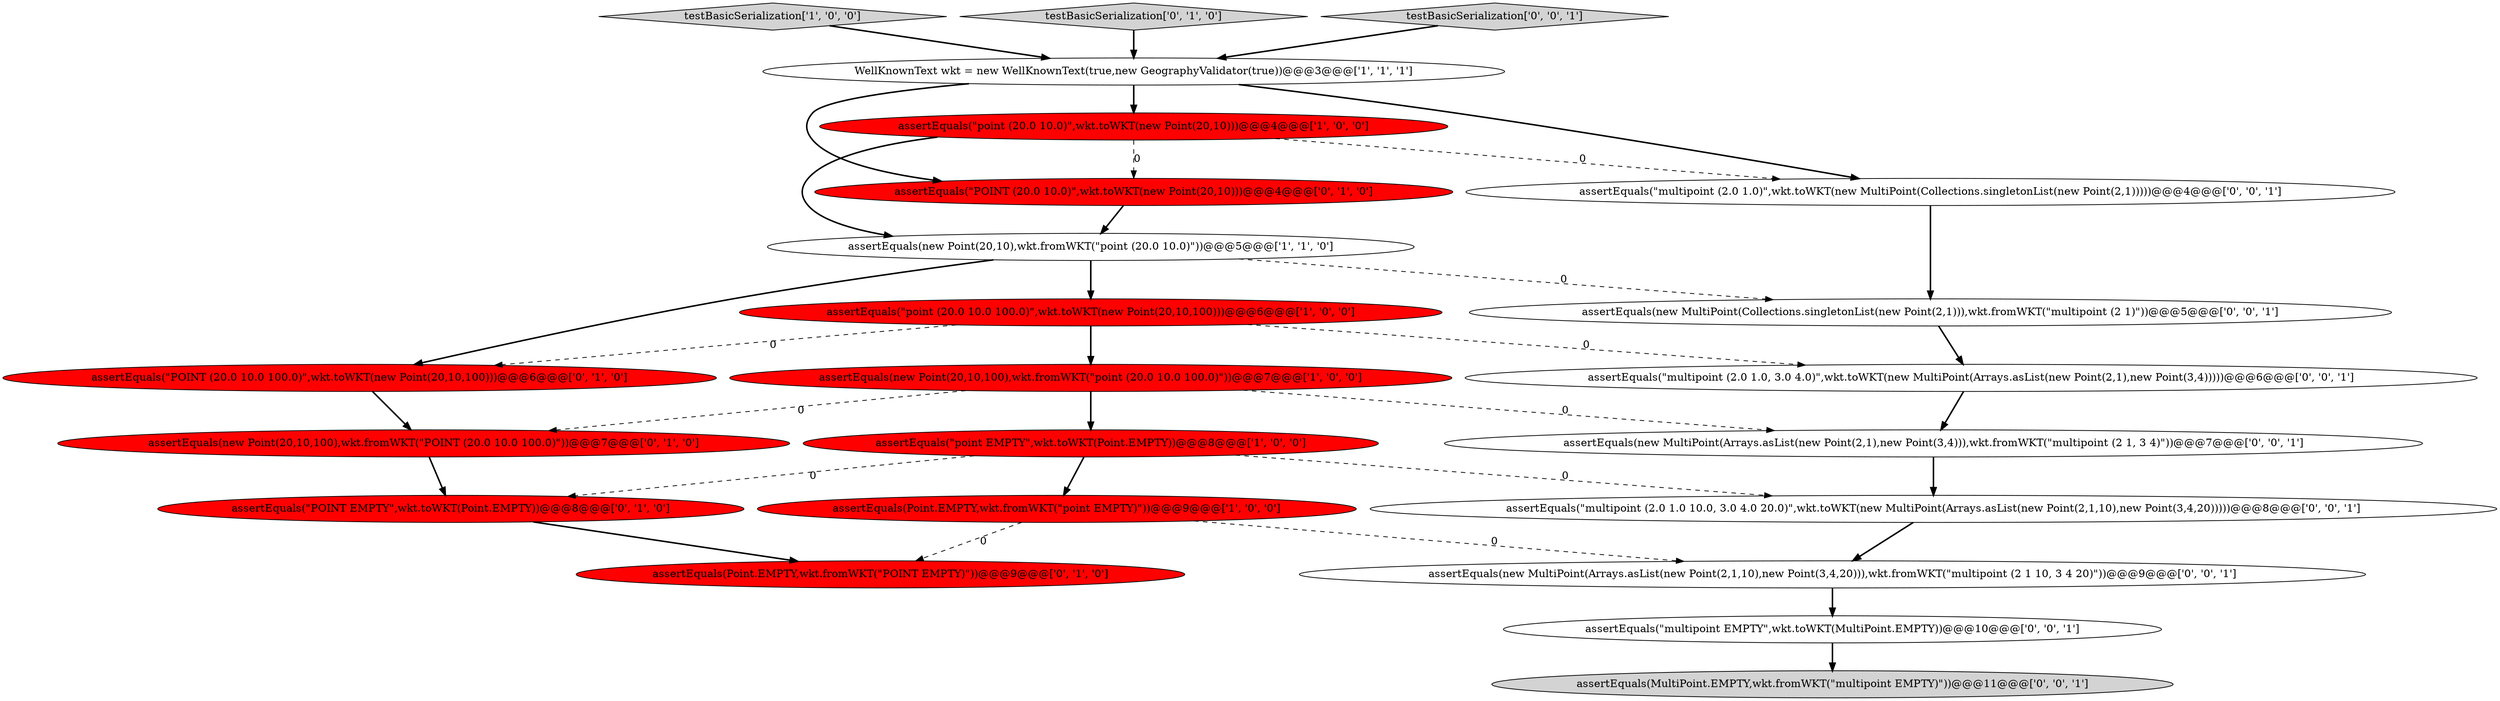 digraph {
16 [style = filled, label = "assertEquals(\"multipoint (2.0 1.0 10.0, 3.0 4.0 20.0)\",wkt.toWKT(new MultiPoint(Arrays.asList(new Point(2,1,10),new Point(3,4,20)))))@@@8@@@['0', '0', '1']", fillcolor = white, shape = ellipse image = "AAA0AAABBB3BBB"];
7 [style = filled, label = "assertEquals(\"point (20.0 10.0)\",wkt.toWKT(new Point(20,10)))@@@4@@@['1', '0', '0']", fillcolor = red, shape = ellipse image = "AAA1AAABBB1BBB"];
3 [style = filled, label = "assertEquals(new Point(20,10,100),wkt.fromWKT(\"point (20.0 10.0 100.0)\"))@@@7@@@['1', '0', '0']", fillcolor = red, shape = ellipse image = "AAA1AAABBB1BBB"];
4 [style = filled, label = "assertEquals(\"point EMPTY\",wkt.toWKT(Point.EMPTY))@@@8@@@['1', '0', '0']", fillcolor = red, shape = ellipse image = "AAA1AAABBB1BBB"];
19 [style = filled, label = "assertEquals(\"multipoint EMPTY\",wkt.toWKT(MultiPoint.EMPTY))@@@10@@@['0', '0', '1']", fillcolor = white, shape = ellipse image = "AAA0AAABBB3BBB"];
20 [style = filled, label = "assertEquals(new MultiPoint(Arrays.asList(new Point(2,1,10),new Point(3,4,20))),wkt.fromWKT(\"multipoint (2 1 10, 3 4 20)\"))@@@9@@@['0', '0', '1']", fillcolor = white, shape = ellipse image = "AAA0AAABBB3BBB"];
10 [style = filled, label = "assertEquals(new Point(20,10,100),wkt.fromWKT(\"POINT (20.0 10.0 100.0)\"))@@@7@@@['0', '1', '0']", fillcolor = red, shape = ellipse image = "AAA1AAABBB2BBB"];
2 [style = filled, label = "testBasicSerialization['1', '0', '0']", fillcolor = lightgray, shape = diamond image = "AAA0AAABBB1BBB"];
12 [style = filled, label = "testBasicSerialization['0', '1', '0']", fillcolor = lightgray, shape = diamond image = "AAA0AAABBB2BBB"];
1 [style = filled, label = "assertEquals(Point.EMPTY,wkt.fromWKT(\"point EMPTY)\"))@@@9@@@['1', '0', '0']", fillcolor = red, shape = ellipse image = "AAA1AAABBB1BBB"];
9 [style = filled, label = "assertEquals(\"POINT EMPTY\",wkt.toWKT(Point.EMPTY))@@@8@@@['0', '1', '0']", fillcolor = red, shape = ellipse image = "AAA1AAABBB2BBB"];
13 [style = filled, label = "assertEquals(Point.EMPTY,wkt.fromWKT(\"POINT EMPTY)\"))@@@9@@@['0', '1', '0']", fillcolor = red, shape = ellipse image = "AAA1AAABBB2BBB"];
15 [style = filled, label = "assertEquals(new MultiPoint(Arrays.asList(new Point(2,1),new Point(3,4))),wkt.fromWKT(\"multipoint (2 1, 3 4)\"))@@@7@@@['0', '0', '1']", fillcolor = white, shape = ellipse image = "AAA0AAABBB3BBB"];
5 [style = filled, label = "assertEquals(\"point (20.0 10.0 100.0)\",wkt.toWKT(new Point(20,10,100)))@@@6@@@['1', '0', '0']", fillcolor = red, shape = ellipse image = "AAA1AAABBB1BBB"];
17 [style = filled, label = "testBasicSerialization['0', '0', '1']", fillcolor = lightgray, shape = diamond image = "AAA0AAABBB3BBB"];
18 [style = filled, label = "assertEquals(new MultiPoint(Collections.singletonList(new Point(2,1))),wkt.fromWKT(\"multipoint (2 1)\"))@@@5@@@['0', '0', '1']", fillcolor = white, shape = ellipse image = "AAA0AAABBB3BBB"];
0 [style = filled, label = "assertEquals(new Point(20,10),wkt.fromWKT(\"point (20.0 10.0)\"))@@@5@@@['1', '1', '0']", fillcolor = white, shape = ellipse image = "AAA0AAABBB1BBB"];
8 [style = filled, label = "assertEquals(\"POINT (20.0 10.0 100.0)\",wkt.toWKT(new Point(20,10,100)))@@@6@@@['0', '1', '0']", fillcolor = red, shape = ellipse image = "AAA1AAABBB2BBB"];
14 [style = filled, label = "assertEquals(MultiPoint.EMPTY,wkt.fromWKT(\"multipoint EMPTY)\"))@@@11@@@['0', '0', '1']", fillcolor = lightgray, shape = ellipse image = "AAA0AAABBB3BBB"];
11 [style = filled, label = "assertEquals(\"POINT (20.0 10.0)\",wkt.toWKT(new Point(20,10)))@@@4@@@['0', '1', '0']", fillcolor = red, shape = ellipse image = "AAA1AAABBB2BBB"];
22 [style = filled, label = "assertEquals(\"multipoint (2.0 1.0)\",wkt.toWKT(new MultiPoint(Collections.singletonList(new Point(2,1)))))@@@4@@@['0', '0', '1']", fillcolor = white, shape = ellipse image = "AAA0AAABBB3BBB"];
6 [style = filled, label = "WellKnownText wkt = new WellKnownText(true,new GeographyValidator(true))@@@3@@@['1', '1', '1']", fillcolor = white, shape = ellipse image = "AAA0AAABBB1BBB"];
21 [style = filled, label = "assertEquals(\"multipoint (2.0 1.0, 3.0 4.0)\",wkt.toWKT(new MultiPoint(Arrays.asList(new Point(2,1),new Point(3,4)))))@@@6@@@['0', '0', '1']", fillcolor = white, shape = ellipse image = "AAA0AAABBB3BBB"];
5->3 [style = bold, label=""];
8->10 [style = bold, label=""];
4->16 [style = dashed, label="0"];
17->6 [style = bold, label=""];
6->22 [style = bold, label=""];
2->6 [style = bold, label=""];
21->15 [style = bold, label=""];
7->11 [style = dashed, label="0"];
7->0 [style = bold, label=""];
15->16 [style = bold, label=""];
12->6 [style = bold, label=""];
3->4 [style = bold, label=""];
1->13 [style = dashed, label="0"];
1->20 [style = dashed, label="0"];
4->9 [style = dashed, label="0"];
11->0 [style = bold, label=""];
22->18 [style = bold, label=""];
19->14 [style = bold, label=""];
6->11 [style = bold, label=""];
0->8 [style = bold, label=""];
5->21 [style = dashed, label="0"];
5->8 [style = dashed, label="0"];
0->18 [style = dashed, label="0"];
3->15 [style = dashed, label="0"];
4->1 [style = bold, label=""];
10->9 [style = bold, label=""];
3->10 [style = dashed, label="0"];
18->21 [style = bold, label=""];
6->7 [style = bold, label=""];
20->19 [style = bold, label=""];
16->20 [style = bold, label=""];
7->22 [style = dashed, label="0"];
0->5 [style = bold, label=""];
9->13 [style = bold, label=""];
}
